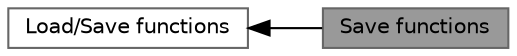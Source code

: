digraph "Save functions"
{
 // LATEX_PDF_SIZE
  bgcolor="transparent";
  edge [fontname=Helvetica,fontsize=10,labelfontname=Helvetica,labelfontsize=10];
  node [fontname=Helvetica,fontsize=10,shape=box,height=0.2,width=0.4];
  rankdir=LR;
  Node2 [label="Load/Save functions",height=0.2,width=0.4,color="grey40", fillcolor="white", style="filled",URL="$group__load__save.html",tooltip="List of functions that allow to load from file or save to a file an input Mesh."];
  Node1 [label="Save functions",height=0.2,width=0.4,color="gray40", fillcolor="grey60", style="filled", fontcolor="black",tooltip="List of functions that allow to save to file an input Mesh."];
  Node2->Node1 [shape=plaintext, dir="back", style="solid"];
}
